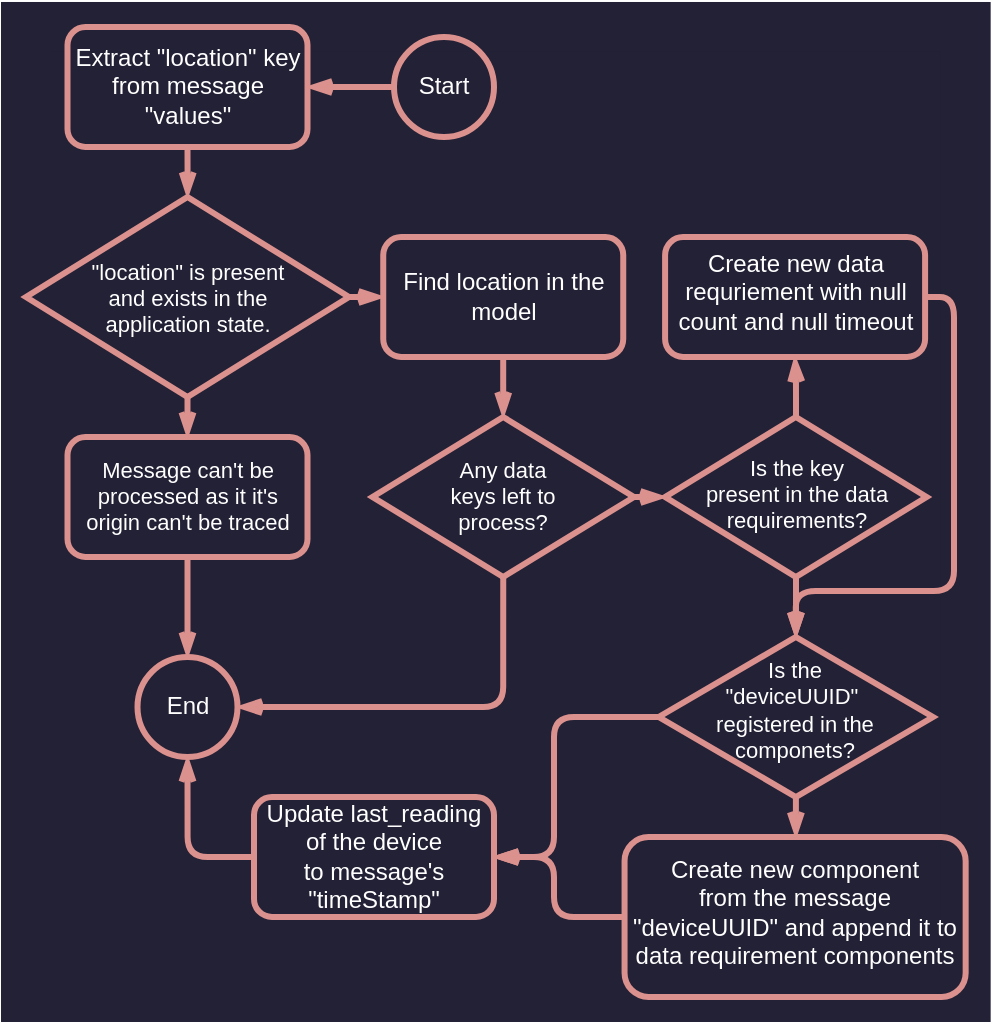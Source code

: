 <mxfile version="22.1.21" type="device">
  <diagram name="Page-1" id="BeeQXuH5mpLVNXQqc5U8">
    <mxGraphModel dx="1504" dy="955" grid="0" gridSize="10" guides="1" tooltips="1" connect="1" arrows="1" fold="1" page="1" pageScale="1" pageWidth="850" pageHeight="1100" math="0" shadow="0">
      <root>
        <mxCell id="0" />
        <mxCell id="1" parent="0" />
        <mxCell id="66zhnWMjhhO7CBgq-leG-1" value="" style="edgeStyle=orthogonalEdgeStyle;shape=connector;curved=0;rounded=1;orthogonalLoop=1;jettySize=auto;html=1;labelBackgroundColor=default;strokeColor=#666666;strokeWidth=3;align=center;verticalAlign=middle;fontFamily=Helvetica;fontSize=12;fontColor=#666666;endArrow=openThin;endFill=0;fillColor=#FAE5C7;" parent="1" edge="1">
          <mxGeometry relative="1" as="geometry">
            <mxPoint x="260" y="1325.034" as="sourcePoint" />
          </mxGeometry>
        </mxCell>
        <mxCell id="66zhnWMjhhO7CBgq-leG-2" value="" style="edgeStyle=orthogonalEdgeStyle;shape=connector;curved=0;rounded=1;orthogonalLoop=1;jettySize=auto;html=1;labelBackgroundColor=default;strokeColor=#666666;strokeWidth=3;align=center;verticalAlign=middle;fontFamily=Helvetica;fontSize=12;fontColor=#666666;endArrow=openThin;endFill=0;fillColor=#FAE5C7;" parent="1" edge="1">
          <mxGeometry relative="1" as="geometry">
            <mxPoint x="288.38" y="1445" as="targetPoint" />
          </mxGeometry>
        </mxCell>
        <mxCell id="ECyIkPIBXfZ-GY6ZZjgO-1" value="" style="group;fontColor=#FFFFFF;fillColor=#232136;strokeColor=#232136;strokeWidth=25;" vertex="1" connectable="0" parent="1">
          <mxGeometry x="652" y="72.495" width="469.83" height="485" as="geometry" />
        </mxCell>
        <mxCell id="66zhnWMjhhO7CBgq-leG-128" value="Start" style="ellipse;whiteSpace=wrap;html=1;aspect=fixed;strokeColor=#DB918D;fontColor=#FFFFFF;fillColor=none;strokeWidth=3;container=0;" parent="ECyIkPIBXfZ-GY6ZZjgO-1" vertex="1">
          <mxGeometry x="184" y="5" width="50" height="50" as="geometry" />
        </mxCell>
        <mxCell id="66zhnWMjhhO7CBgq-leG-129" value="" style="edgeStyle=orthogonalEdgeStyle;shape=connector;curved=0;rounded=1;orthogonalLoop=1;jettySize=auto;html=1;labelBackgroundColor=default;strokeColor=#DB918D;strokeWidth=3;align=center;verticalAlign=middle;fontFamily=Helvetica;fontSize=12;fontColor=#FFFFFF;endArrow=openThin;endFill=0;fillColor=#FAE5C7;exitX=0.5;exitY=1;exitDx=0;exitDy=0;" parent="ECyIkPIBXfZ-GY6ZZjgO-1" target="66zhnWMjhhO7CBgq-leG-133" edge="1" source="66zhnWMjhhO7CBgq-leG-130">
          <mxGeometry relative="1" as="geometry">
            <mxPoint x="80.75" y="47" as="sourcePoint" />
          </mxGeometry>
        </mxCell>
        <mxCell id="66zhnWMjhhO7CBgq-leG-130" value="Extract &quot;location&quot; key from message &quot;values&quot;" style="rounded=1;whiteSpace=wrap;html=1;strokeColor=#DB918D;fontColor=#FFFFFF;fillColor=none;strokeWidth=3;container=0;" parent="ECyIkPIBXfZ-GY6ZZjgO-1" vertex="1">
          <mxGeometry x="20.75" width="120" height="60" as="geometry" />
        </mxCell>
        <mxCell id="66zhnWMjhhO7CBgq-leG-127" value="" style="edgeStyle=orthogonalEdgeStyle;shape=connector;curved=0;rounded=1;orthogonalLoop=1;jettySize=auto;html=1;labelBackgroundColor=default;strokeColor=#DB918D;strokeWidth=3;align=center;verticalAlign=middle;fontFamily=Helvetica;fontSize=12;fontColor=#FFFFFF;endArrow=openThin;endFill=0;fillColor=#FAE5C7;" parent="ECyIkPIBXfZ-GY6ZZjgO-1" source="66zhnWMjhhO7CBgq-leG-128" target="66zhnWMjhhO7CBgq-leG-130" edge="1">
          <mxGeometry relative="1" as="geometry" />
        </mxCell>
        <mxCell id="66zhnWMjhhO7CBgq-leG-133" value="&quot;location&quot; is present &lt;br style=&quot;font-size: 11px;&quot;&gt;and exists in the&lt;br style=&quot;font-size: 11px;&quot;&gt;application state." style="rhombus;whiteSpace=wrap;html=1;rounded=0;strokeColor=#DB918D;strokeWidth=3;align=center;verticalAlign=middle;fontFamily=Helvetica;fontSize=11;fontColor=#FFFFFF;fillColor=none;spacingTop=2;container=0;" parent="ECyIkPIBXfZ-GY6ZZjgO-1" vertex="1">
          <mxGeometry y="85" width="161.5" height="100" as="geometry" />
        </mxCell>
        <mxCell id="66zhnWMjhhO7CBgq-leG-135" value="Message can&#39;t be processed as it it&#39;s origin can&#39;t be traced" style="rounded=1;whiteSpace=wrap;html=1;strokeColor=#DB918D;strokeWidth=3;align=center;verticalAlign=middle;fontFamily=Helvetica;fontSize=11;fontColor=#FFFFFF;fillColor=none;container=0;" parent="ECyIkPIBXfZ-GY6ZZjgO-1" vertex="1">
          <mxGeometry x="20.75" y="205.0" width="120" height="60" as="geometry" />
        </mxCell>
        <mxCell id="66zhnWMjhhO7CBgq-leG-131" value="" style="edgeStyle=orthogonalEdgeStyle;shape=connector;curved=0;rounded=1;orthogonalLoop=1;jettySize=auto;html=1;labelBackgroundColor=default;strokeColor=#DB918D;strokeWidth=3;align=center;verticalAlign=middle;fontFamily=Helvetica;fontSize=12;fontColor=#FFFFFF;endArrow=openThin;endFill=0;fillColor=#FAE5C7;" parent="ECyIkPIBXfZ-GY6ZZjgO-1" source="66zhnWMjhhO7CBgq-leG-133" target="66zhnWMjhhO7CBgq-leG-135" edge="1">
          <mxGeometry relative="1" as="geometry" />
        </mxCell>
        <mxCell id="66zhnWMjhhO7CBgq-leG-137" value="&lt;font style=&quot;&quot; face=&quot;Helvetica&quot;&gt;Find location in the model&lt;/font&gt;" style="rounded=1;whiteSpace=wrap;html=1;strokeColor=#DB918D;fontColor=#FFFFFF;fillColor=none;strokeWidth=3;container=0;" parent="ECyIkPIBXfZ-GY6ZZjgO-1" vertex="1">
          <mxGeometry x="178.62" y="105" width="120" height="60" as="geometry" />
        </mxCell>
        <mxCell id="66zhnWMjhhO7CBgq-leG-132" value="" style="edgeStyle=orthogonalEdgeStyle;shape=connector;curved=0;rounded=1;orthogonalLoop=1;jettySize=auto;html=1;labelBackgroundColor=default;strokeColor=#DB918D;strokeWidth=3;align=center;verticalAlign=middle;fontFamily=Helvetica;fontSize=12;fontColor=#FFFFFF;endArrow=openThin;endFill=0;fillColor=#FAE5C7;" parent="ECyIkPIBXfZ-GY6ZZjgO-1" source="66zhnWMjhhO7CBgq-leG-133" target="66zhnWMjhhO7CBgq-leG-137" edge="1">
          <mxGeometry relative="1" as="geometry">
            <Array as="points">
              <mxPoint x="174" y="135" />
              <mxPoint x="174" y="135" />
            </Array>
          </mxGeometry>
        </mxCell>
        <mxCell id="66zhnWMjhhO7CBgq-leG-140" value="Is the &lt;br&gt;&quot;deviceUUID&quot;&amp;nbsp;&lt;br&gt;registered in the &lt;br&gt;componets?" style="rhombus;whiteSpace=wrap;html=1;rounded=0;strokeColor=#DB918D;strokeWidth=3;align=center;verticalAlign=middle;fontFamily=Helvetica;fontSize=11;fontColor=#FFFFFF;fillColor=none;spacingTop=-6;container=0;" parent="ECyIkPIBXfZ-GY6ZZjgO-1" vertex="1">
          <mxGeometry x="316.37" y="305" width="137.13" height="80" as="geometry" />
        </mxCell>
        <mxCell id="66zhnWMjhhO7CBgq-leG-141" style="edgeStyle=orthogonalEdgeStyle;shape=connector;curved=0;rounded=1;orthogonalLoop=1;jettySize=auto;html=1;labelBackgroundColor=default;strokeColor=#DB918D;strokeWidth=3;align=center;verticalAlign=middle;fontFamily=Helvetica;fontSize=12;fontColor=#FFFFFF;endArrow=openThin;endFill=0;fillColor=#FAE5C7;entryX=0.5;entryY=0;entryDx=0;entryDy=0;exitX=1;exitY=0.5;exitDx=0;exitDy=0;" parent="ECyIkPIBXfZ-GY6ZZjgO-1" source="66zhnWMjhhO7CBgq-leG-142" target="66zhnWMjhhO7CBgq-leG-140" edge="1">
          <mxGeometry relative="1" as="geometry">
            <Array as="points">
              <mxPoint x="464" y="135" />
              <mxPoint x="464" y="282" />
              <mxPoint x="385" y="282" />
            </Array>
          </mxGeometry>
        </mxCell>
        <mxCell id="66zhnWMjhhO7CBgq-leG-142" value="Create new data requriement with null count and null timeout" style="rounded=1;whiteSpace=wrap;html=1;strokeColor=#DB918D;fontColor=#FFFFFF;fillColor=none;strokeWidth=3;spacingTop=-4;container=0;" parent="ECyIkPIBXfZ-GY6ZZjgO-1" vertex="1">
          <mxGeometry x="319.55" y="105" width="130" height="60" as="geometry" />
        </mxCell>
        <mxCell id="66zhnWMjhhO7CBgq-leG-145" value="Any data &lt;br&gt;keys left to&lt;br&gt;process?" style="rhombus;whiteSpace=wrap;html=1;rounded=0;strokeColor=#DB918D;strokeWidth=3;align=center;verticalAlign=middle;fontFamily=Helvetica;fontSize=11;fontColor=#FFFFFF;fillColor=none;spacingTop=-1;container=0;" parent="ECyIkPIBXfZ-GY6ZZjgO-1" vertex="1">
          <mxGeometry x="173.245" y="195.0" width="130.75" height="80" as="geometry" />
        </mxCell>
        <mxCell id="66zhnWMjhhO7CBgq-leG-136" style="edgeStyle=orthogonalEdgeStyle;shape=connector;curved=0;rounded=1;orthogonalLoop=1;jettySize=auto;html=1;labelBackgroundColor=default;strokeColor=#DB918D;strokeWidth=3;align=center;verticalAlign=middle;fontFamily=Helvetica;fontSize=12;fontColor=#FFFFFF;endArrow=openThin;endFill=0;fillColor=#FAE5C7;" parent="ECyIkPIBXfZ-GY6ZZjgO-1" source="66zhnWMjhhO7CBgq-leG-137" target="66zhnWMjhhO7CBgq-leG-145" edge="1">
          <mxGeometry relative="1" as="geometry" />
        </mxCell>
        <mxCell id="66zhnWMjhhO7CBgq-leG-147" value="Update last_reading of the device&lt;br&gt;to message&#39;s &quot;timeStamp&quot;" style="rounded=1;whiteSpace=wrap;html=1;strokeColor=#DB918D;fontColor=#FFFFFF;fillColor=none;strokeWidth=3;container=0;" parent="ECyIkPIBXfZ-GY6ZZjgO-1" vertex="1">
          <mxGeometry x="114" y="385" width="120" height="60" as="geometry" />
        </mxCell>
        <mxCell id="66zhnWMjhhO7CBgq-leG-138" style="edgeStyle=orthogonalEdgeStyle;shape=connector;curved=0;rounded=1;orthogonalLoop=1;jettySize=auto;html=1;labelBackgroundColor=default;strokeColor=#DB918D;strokeWidth=3;align=center;verticalAlign=middle;fontFamily=Helvetica;fontSize=12;fontColor=#FFFFFF;endArrow=openThin;endFill=0;fillColor=#FAE5C7;exitX=0;exitY=0.5;exitDx=0;exitDy=0;" parent="ECyIkPIBXfZ-GY6ZZjgO-1" source="66zhnWMjhhO7CBgq-leG-140" target="66zhnWMjhhO7CBgq-leG-147" edge="1">
          <mxGeometry relative="1" as="geometry">
            <Array as="points">
              <mxPoint x="264" y="345" />
              <mxPoint x="264" y="415" />
            </Array>
          </mxGeometry>
        </mxCell>
        <mxCell id="66zhnWMjhhO7CBgq-leG-148" style="edgeStyle=orthogonalEdgeStyle;shape=connector;curved=0;rounded=1;orthogonalLoop=1;jettySize=auto;html=1;labelBackgroundColor=default;strokeColor=#DB918D;strokeWidth=3;align=center;verticalAlign=middle;fontFamily=Helvetica;fontSize=12;fontColor=#FFFFFF;endArrow=openThin;endFill=0;fillColor=#FAE5C7;" parent="ECyIkPIBXfZ-GY6ZZjgO-1" source="66zhnWMjhhO7CBgq-leG-150" target="66zhnWMjhhO7CBgq-leG-142" edge="1">
          <mxGeometry relative="1" as="geometry" />
        </mxCell>
        <mxCell id="66zhnWMjhhO7CBgq-leG-149" value="" style="edgeStyle=orthogonalEdgeStyle;shape=connector;curved=0;rounded=1;orthogonalLoop=1;jettySize=auto;html=1;labelBackgroundColor=default;strokeColor=#DB918D;strokeWidth=3;align=center;verticalAlign=middle;fontFamily=Helvetica;fontSize=12;fontColor=#FFFFFF;endArrow=openThin;endFill=0;fillColor=#FAE5C7;" parent="ECyIkPIBXfZ-GY6ZZjgO-1" source="66zhnWMjhhO7CBgq-leG-150" target="66zhnWMjhhO7CBgq-leG-140" edge="1">
          <mxGeometry relative="1" as="geometry" />
        </mxCell>
        <mxCell id="66zhnWMjhhO7CBgq-leG-150" value="Is the key &lt;br&gt;present in the data requirements?" style="rhombus;whiteSpace=wrap;html=1;rounded=0;strokeColor=#DB918D;strokeWidth=3;align=center;verticalAlign=middle;fontFamily=Helvetica;fontSize=11;fontColor=#FFFFFF;fillColor=none;spacingTop=-3;container=0;" parent="ECyIkPIBXfZ-GY6ZZjgO-1" vertex="1">
          <mxGeometry x="319.555" y="195.0" width="130.75" height="80" as="geometry" />
        </mxCell>
        <mxCell id="66zhnWMjhhO7CBgq-leG-143" value="" style="edgeStyle=orthogonalEdgeStyle;shape=connector;curved=0;rounded=1;orthogonalLoop=1;jettySize=auto;html=1;labelBackgroundColor=default;strokeColor=#DB918D;strokeWidth=3;align=center;verticalAlign=middle;fontFamily=Helvetica;fontSize=12;fontColor=#FFFFFF;endArrow=openThin;endFill=0;fillColor=#FAE5C7;" parent="ECyIkPIBXfZ-GY6ZZjgO-1" source="66zhnWMjhhO7CBgq-leG-145" target="66zhnWMjhhO7CBgq-leG-150" edge="1">
          <mxGeometry relative="1" as="geometry">
            <Array as="points">
              <mxPoint x="314" y="235.0" />
              <mxPoint x="314" y="235.0" />
            </Array>
          </mxGeometry>
        </mxCell>
        <mxCell id="66zhnWMjhhO7CBgq-leG-151" value="End" style="ellipse;whiteSpace=wrap;html=1;aspect=fixed;strokeColor=#DB918D;fontColor=#FFFFFF;fillColor=none;strokeWidth=3;container=0;" parent="ECyIkPIBXfZ-GY6ZZjgO-1" vertex="1">
          <mxGeometry x="55.75" y="315" width="50" height="50" as="geometry" />
        </mxCell>
        <mxCell id="66zhnWMjhhO7CBgq-leG-134" value="" style="edgeStyle=orthogonalEdgeStyle;shape=connector;curved=0;rounded=1;orthogonalLoop=1;jettySize=auto;html=1;labelBackgroundColor=default;strokeColor=#DB918D;strokeWidth=3;align=center;verticalAlign=middle;fontFamily=Helvetica;fontSize=12;fontColor=#FFFFFF;endArrow=openThin;endFill=0;fillColor=#FAE5C7;" parent="ECyIkPIBXfZ-GY6ZZjgO-1" source="66zhnWMjhhO7CBgq-leG-135" target="66zhnWMjhhO7CBgq-leG-151" edge="1">
          <mxGeometry relative="1" as="geometry" />
        </mxCell>
        <mxCell id="66zhnWMjhhO7CBgq-leG-144" style="edgeStyle=orthogonalEdgeStyle;shape=connector;curved=0;rounded=1;orthogonalLoop=1;jettySize=auto;html=1;labelBackgroundColor=default;strokeColor=#DB918D;strokeWidth=3;align=center;verticalAlign=middle;fontFamily=Helvetica;fontSize=12;fontColor=#FFFFFF;endArrow=openThin;endFill=0;fillColor=#FAE5C7;exitX=0.5;exitY=1;exitDx=0;exitDy=0;entryX=1;entryY=0.5;entryDx=0;entryDy=0;" parent="ECyIkPIBXfZ-GY6ZZjgO-1" source="66zhnWMjhhO7CBgq-leG-145" target="66zhnWMjhhO7CBgq-leG-151" edge="1">
          <mxGeometry relative="1" as="geometry" />
        </mxCell>
        <mxCell id="66zhnWMjhhO7CBgq-leG-146" style="edgeStyle=orthogonalEdgeStyle;shape=connector;curved=0;rounded=1;orthogonalLoop=1;jettySize=auto;html=1;labelBackgroundColor=default;strokeColor=#DB918D;strokeWidth=3;align=center;verticalAlign=middle;fontFamily=Helvetica;fontSize=12;fontColor=#FFFFFF;endArrow=openThin;endFill=0;fillColor=#FAE5C7;" parent="ECyIkPIBXfZ-GY6ZZjgO-1" source="66zhnWMjhhO7CBgq-leG-147" target="66zhnWMjhhO7CBgq-leG-151" edge="1">
          <mxGeometry relative="1" as="geometry" />
        </mxCell>
        <mxCell id="66zhnWMjhhO7CBgq-leG-152" style="edgeStyle=orthogonalEdgeStyle;shape=connector;curved=0;rounded=1;orthogonalLoop=1;jettySize=auto;html=1;exitX=0;exitY=0.5;exitDx=0;exitDy=0;labelBackgroundColor=default;strokeColor=#DB918D;strokeWidth=3;align=center;verticalAlign=middle;fontFamily=Helvetica;fontSize=12;fontColor=#FFFFFF;endArrow=openThin;endFill=0;fillColor=#FAE5C7;" parent="ECyIkPIBXfZ-GY6ZZjgO-1" source="66zhnWMjhhO7CBgq-leG-153" target="66zhnWMjhhO7CBgq-leG-147" edge="1">
          <mxGeometry relative="1" as="geometry">
            <Array as="points">
              <mxPoint x="264" y="445" />
              <mxPoint x="264" y="415" />
            </Array>
          </mxGeometry>
        </mxCell>
        <mxCell id="66zhnWMjhhO7CBgq-leG-153" value="Create new component&lt;br&gt;from the message &quot;deviceUUID&quot; and append it to data requirement components" style="rounded=1;whiteSpace=wrap;html=1;strokeColor=#DB918D;fontColor=#FFFFFF;fillColor=none;strokeWidth=3;spacingTop=-4;container=0;" parent="ECyIkPIBXfZ-GY6ZZjgO-1" vertex="1">
          <mxGeometry x="299.28" y="405" width="170.55" height="80" as="geometry" />
        </mxCell>
        <mxCell id="66zhnWMjhhO7CBgq-leG-139" value="" style="edgeStyle=orthogonalEdgeStyle;shape=connector;curved=0;rounded=1;orthogonalLoop=1;jettySize=auto;html=1;labelBackgroundColor=default;strokeColor=#DB918D;strokeWidth=3;align=center;verticalAlign=middle;fontFamily=Helvetica;fontSize=12;fontColor=#FFFFFF;endArrow=openThin;endFill=0;fillColor=#FAE5C7;" parent="ECyIkPIBXfZ-GY6ZZjgO-1" source="66zhnWMjhhO7CBgq-leG-140" target="66zhnWMjhhO7CBgq-leG-153" edge="1">
          <mxGeometry relative="1" as="geometry" />
        </mxCell>
      </root>
    </mxGraphModel>
  </diagram>
</mxfile>
